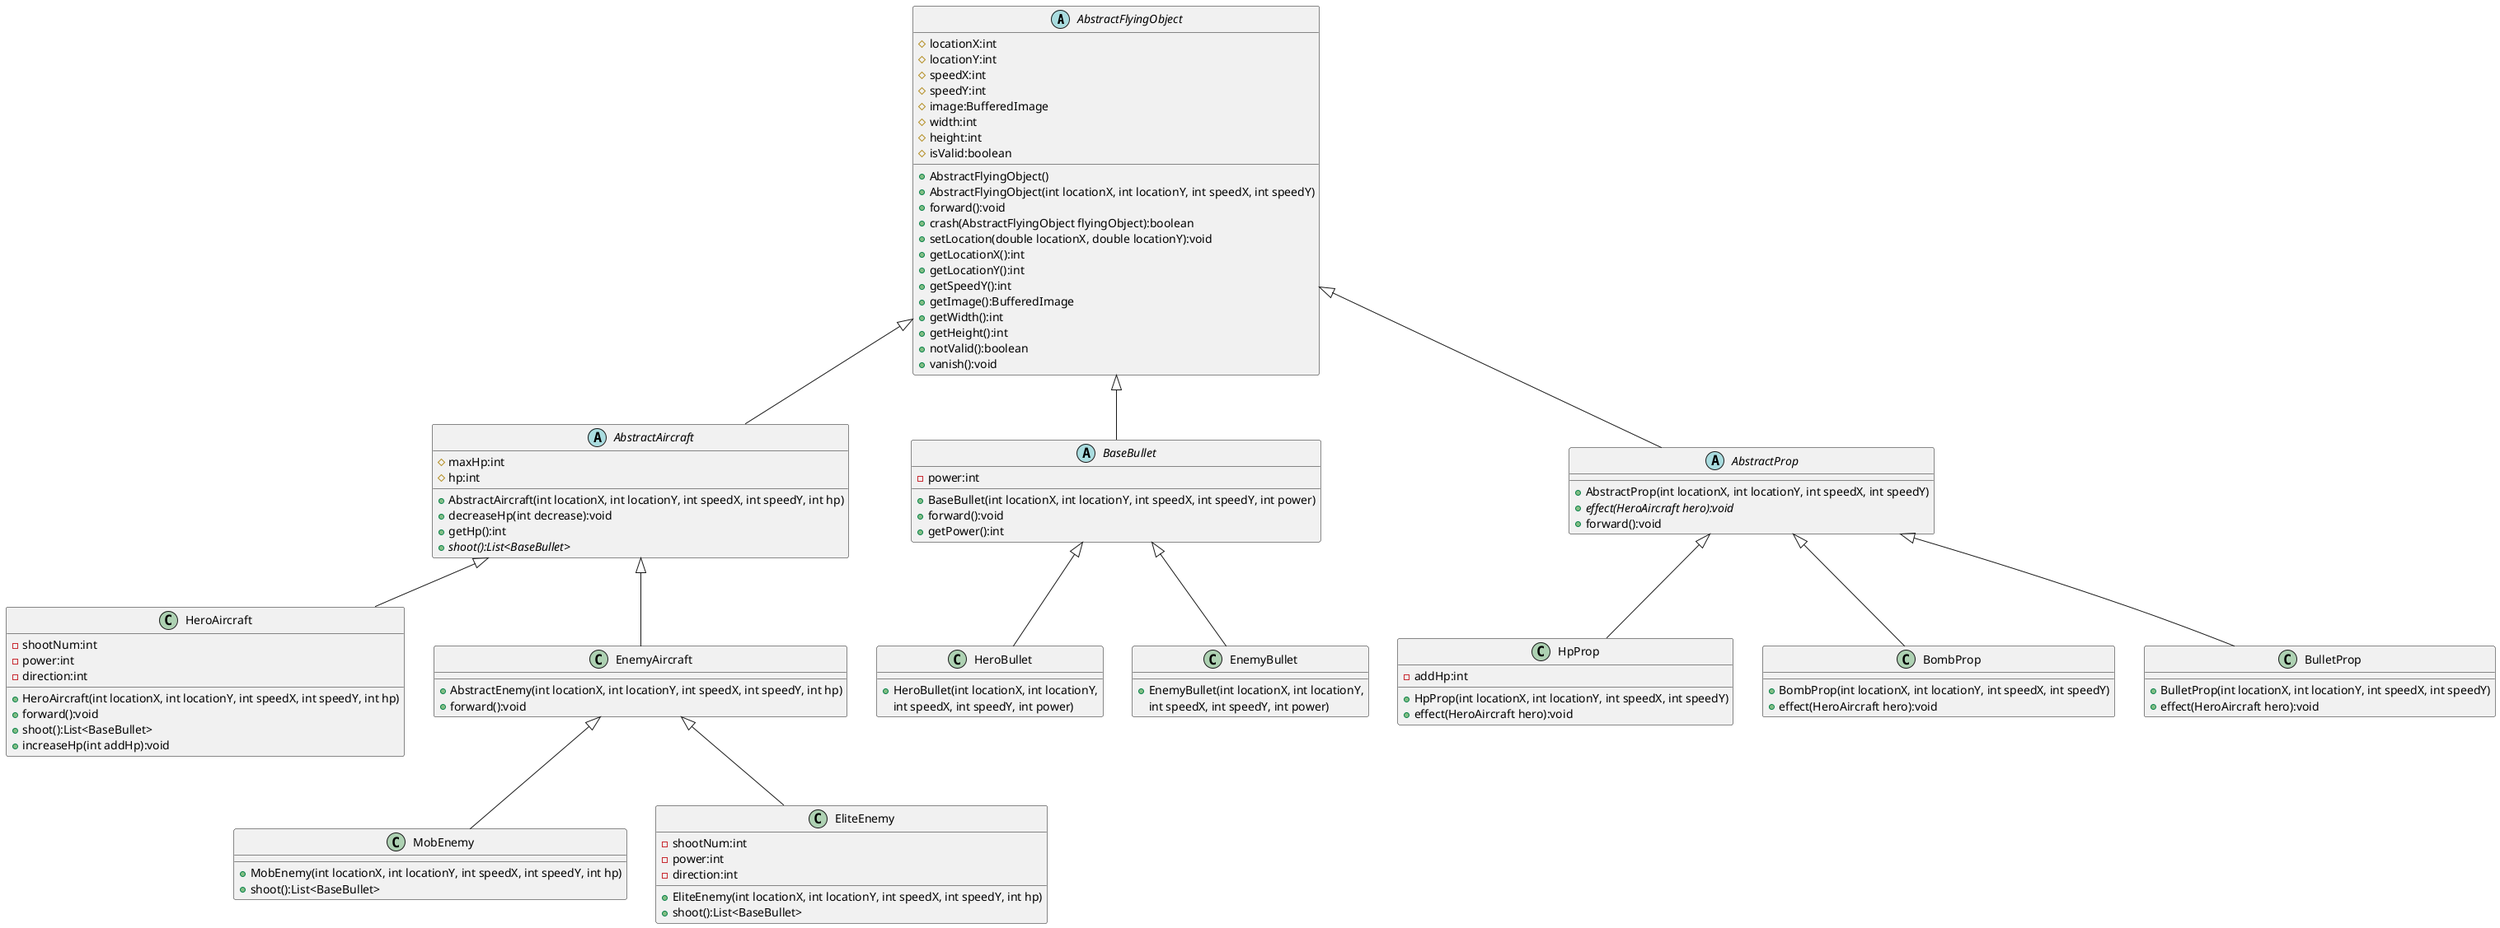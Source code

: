 @startuml
'https://plantuml.com/class-diagram

abstract class AbstractFlyingObject
{
    # locationX:int
    # locationY:int
    # speedX:int
    # speedY:int
    # image:BufferedImage
    # width:int
    # height:int
    # isValid:boolean

    + AbstractFlyingObject()
    + AbstractFlyingObject(int locationX, int locationY, int speedX, int speedY)
    + forward():void
    + crash(AbstractFlyingObject flyingObject):boolean
    + setLocation(double locationX, double locationY):void
    + getLocationX():int
    + getLocationY():int
    + getSpeedY():int
    + getImage():BufferedImage
    + getWidth():int
    + getHeight():int
    + notValid():boolean
    + vanish():void
}

abstract class AbstractAircraft
{
    # maxHp:int
    # hp:int
    + AbstractAircraft(int locationX, int locationY, int speedX, int speedY, int hp)
    + decreaseHp(int decrease):void
    + getHp():int
    + {abstract} shoot():List<BaseBullet>
}

class HeroAircraft {
    - shootNum:int
    - power:int
    - direction:int
    + HeroAircraft(int locationX, int locationY, int speedX, int speedY, int hp)
    + forward():void
    + shoot():List<BaseBullet>
    + increaseHp(int addHp):void
}

class EnemyAircraft {
    + AbstractEnemy(int locationX, int locationY, int speedX, int speedY, int hp)
    + forward():void
}

class MobEnemy {
    + MobEnemy(int locationX, int locationY, int speedX, int speedY, int hp)
    + shoot():List<BaseBullet>
}

class EliteEnemy {
    - shootNum:int
    - power:int
    - direction:int
    + EliteEnemy(int locationX, int locationY, int speedX, int speedY, int hp)
    + shoot():List<BaseBullet>
}

abstract class BaseBullet
{
    - power:int
    + BaseBullet(int locationX, int locationY, int speedX, int speedY, int power)
    + forward():void
    + getPower():int
}

class HeroBullet {
    + HeroBullet(int locationX, int locationY,
     int speedX, int speedY, int power)
}

class EnemyBullet {
    + EnemyBullet(int locationX, int locationY,
     int speedX, int speedY, int power)
}

abstract class AbstractProp
{
    + AbstractProp(int locationX, int locationY, int speedX, int speedY)
    + {abstract} effect(HeroAircraft hero):void
    + forward():void
}

class HpProp {
    - addHp:int
    + HpProp(int locationX, int locationY, int speedX, int speedY)
    + effect(HeroAircraft hero):void
}

class BombProp {
    + BombProp(int locationX, int locationY, int speedX, int speedY)
    + effect(HeroAircraft hero):void
}

class BulletProp {
    + BulletProp(int locationX, int locationY, int speedX, int speedY)
    + effect(HeroAircraft hero):void
}

AbstractAircraft <|-- HeroAircraft
AbstractAircraft <|-- EnemyAircraft
EnemyAircraft <|-- MobEnemy
EnemyAircraft <|-- EliteEnemy
BaseBullet <|-- HeroBullet
BaseBullet <|-- EnemyBullet
AbstractFlyingObject <|-- AbstractAircraft
AbstractFlyingObject <|-- BaseBullet
AbstractFlyingObject <|-- AbstractProp
AbstractProp <|-- HpProp
AbstractProp <|-- BombProp
AbstractProp <|-- BulletProp
@enduml